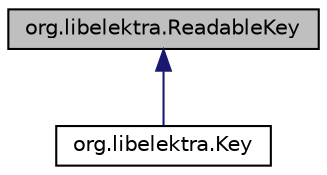 digraph "org.libelektra.ReadableKey"
{
 // LATEX_PDF_SIZE
  edge [fontname="Helvetica",fontsize="10",labelfontname="Helvetica",labelfontsize="10"];
  node [fontname="Helvetica",fontsize="10",shape=record];
  Node1 [label="org.libelektra.ReadableKey",height=0.2,width=0.4,color="black", fillcolor="grey75", style="filled", fontcolor="black",tooltip="Read only key representing a native Elektra key providing read access to its name and value."];
  Node1 -> Node2 [dir="back",color="midnightblue",fontsize="10",style="solid",fontname="Helvetica"];
  Node2 [label="org.libelektra.Key",height=0.2,width=0.4,color="black", fillcolor="white", style="filled",URL="$classorg_1_1libelektra_1_1Key.html",tooltip="Key represents a native Elektra key providing access to its name, value and meta information."];
}
